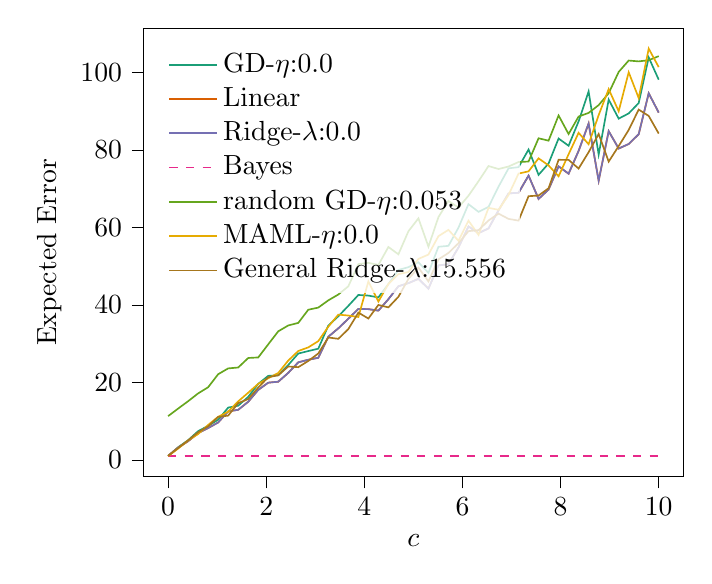 % This file was created with tikzplotlib v0.10.1.
\begin{tikzpicture}

\definecolor{chocolate217952}{RGB}{217,95,2}
\definecolor{darkcyan27158119}{RGB}{27,158,119}
\definecolor{darkgoldenrod16611829}{RGB}{166,118,29}
\definecolor{darkgray176}{RGB}{176,176,176}
\definecolor{deeppink23141138}{RGB}{231,41,138}
\definecolor{lightslategray117112179}{RGB}{117,112,179}
\definecolor{olivedrab10216630}{RGB}{102,166,30}
\definecolor{orange2301712}{RGB}{230,171,2}

\begin{axis}[
legend cell align={left},
legend style={
  fill opacity=0.8,
  draw opacity=1,
  text opacity=1,
  at={(0.03,0.97)},
  anchor=north west,
  draw=none
},
tick align=outside,
tick pos=left,
x grid style={darkgray176},
xlabel={\(\displaystyle c\)},
xmin=-0.5, xmax=10.5,
xtick style={color=black},
y grid style={darkgray176},
ylabel={Expected Error},
ymin=-4.258, ymax=111.423,
ytick style={color=black}
]
\addplot [semithick, darkcyan27158119]
table {%
0 1.0
0.204 3.3
0.408 5.126
0.612 7.46
0.816 8.83
1.02 10.412
1.224 13.534
1.429 14.026
1.633 16.307
1.837 19.666
2.041 21.722
2.245 21.882
2.449 24.543
2.653 27.485
2.857 28.122
3.061 28.735
3.265 34.681
3.469 37.092
3.673 39.782
3.878 42.593
4.082 42.433
4.286 41.962
4.49 45.401
4.694 49.053
4.898 49.771
5.102 51.039
5.306 48.301
5.51 55.026
5.714 55.275
5.918 59.956
6.122 66.026
6.327 64.041
6.531 65.315
6.735 70.552
6.939 75.266
7.143 75.577
7.347 80.121
7.551 73.594
7.755 76.521
7.959 82.961
8.163 81.097
8.367 87.393
8.571 95.128
8.776 78.807
8.98 93.011
9.184 88.094
9.388 89.44
9.592 92.116
9.796 103.884
10 98.147
};
\addlegendentry{GD-$\eta$:0.0}
\addplot [semithick, chocolate217952]
table {%
0 1.102
0.204 3.205
0.408 4.861
0.612 6.971
0.816 8.264
1.02 9.693
1.224 12.557
1.429 12.966
1.633 15.039
1.837 18.103
2.041 19.966
2.245 20.214
2.449 22.498
2.653 25.221
2.857 25.874
3.061 26.386
3.265 31.813
3.469 33.986
3.673 36.462
3.878 38.998
4.082 38.931
4.286 38.558
4.49 41.503
4.694 44.846
4.898 45.648
5.102 46.754
5.306 44.218
5.51 50.216
5.714 50.528
5.918 54.843
6.122 60.272
6.327 58.558
6.531 59.763
6.735 64.442
6.939 68.806
7.143 68.965
7.347 73.393
7.551 67.38
7.755 69.805
7.959 75.778
8.163 73.889
8.367 79.766
8.571 86.833
8.776 72.067
8.98 84.857
9.184 80.38
9.388 81.545
9.592 84.081
9.796 94.641
10 89.659
};
\addlegendentry{Linear}
\addplot [semithick, lightslategray117112179]
table {%
0 1.102
0.204 3.205
0.408 4.861
0.612 6.971
0.816 8.264
1.02 9.693
1.224 12.557
1.429 12.966
1.633 15.039
1.837 18.103
2.041 19.966
2.245 20.214
2.449 22.498
2.653 25.221
2.857 25.874
3.061 26.386
3.265 31.813
3.469 33.986
3.673 36.462
3.878 38.998
4.082 38.931
4.286 38.558
4.49 41.503
4.694 44.846
4.898 45.648
5.102 46.754
5.306 44.218
5.51 50.216
5.714 50.528
5.918 54.843
6.122 60.272
6.327 58.558
6.531 59.763
6.735 64.442
6.939 68.806
7.143 68.965
7.347 73.393
7.551 67.38
7.755 69.805
7.959 75.778
8.163 73.889
8.367 79.766
8.571 86.833
8.776 72.067
8.98 84.857
9.184 80.38
9.388 81.545
9.592 84.081
9.796 94.641
10 89.659
};
\addlegendentry{Ridge-$\lambda$:0.0}
\addplot [semithick, deeppink23141138, dashed]
table {%
0 1.0
0.204 1.0
0.408 1.0
0.612 1.0
0.816 1.0
1.02 1.0
1.224 1.0
1.429 1.0
1.633 1.0
1.837 1.0
2.041 1.0
2.245 1.0
2.449 1.0
2.653 1.0
2.857 1.0
3.061 1.0
3.265 1.0
3.469 1.0
3.673 1.0
3.878 1.0
4.082 1.0
4.286 1.0
4.49 1.0
4.694 1.0
4.898 1.0
5.102 1.0
5.306 1.0
5.51 1.0
5.714 1.0
5.918 1.0
6.122 1.0
6.327 1.0
6.531 1.0
6.735 1.0
6.939 1.0
7.143 1.0
7.347 1.0
7.551 1.0
7.755 1.0
7.959 1.0
8.163 1.0
8.367 1.0
8.571 1.0
8.776 1.0
8.98 1.0
9.184 1.0
9.388 1.0
9.592 1.0
9.796 1.0
10 1.0
};
\addlegendentry{Bayes}
\addplot [semithick, olivedrab10216630]
table {%
0 11.342
0.204 13.284
0.408 15.184
0.612 17.201
0.816 18.79
1.02 22.147
1.224 23.646
1.429 23.883
1.633 26.336
1.837 26.476
2.041 29.865
2.245 33.219
2.449 34.728
2.653 35.391
2.857 38.789
3.061 39.341
3.265 41.202
3.469 42.714
3.673 44.824
3.878 50.552
4.082 50.887
4.286 50.342
4.49 54.976
4.694 53.09
4.898 59.035
5.102 62.366
5.306 55.062
5.51 62.683
5.714 66.864
5.918 65.153
6.122 68.195
6.327 71.949
6.531 75.861
6.735 75.094
6.939 75.735
7.143 76.902
7.347 77.028
7.551 83.025
7.755 82.409
7.959 88.907
8.163 84.122
8.367 88.632
8.571 89.572
8.776 91.588
8.98 94.642
9.184 100.14
9.388 103.083
9.592 102.868
9.796 103.171
10 104.214
};
\addlegendentry{random GD-$\eta$:0.053}
\addplot [semithick, orange2301712]
table {%
0 1.01
0.204 2.964
0.408 5.051
0.612 6.711
0.816 9.07
1.02 11.161
1.224 12.472
1.429 15.157
1.633 17.378
1.837 19.67
2.041 21.108
2.245 22.474
2.449 25.677
2.653 28.138
2.857 29.072
3.061 30.685
3.265 34.409
3.469 37.524
3.673 37.287
3.878 36.915
4.082 46.099
4.286 40.897
4.49 45.436
4.694 47.967
4.898 48.518
5.102 51.892
5.306 53.022
5.51 57.765
5.714 59.394
5.918 56.582
6.122 61.763
6.327 58.107
6.531 65.075
6.735 64.573
6.939 68.391
7.143 73.921
7.347 74.491
7.551 77.852
7.755 76.016
7.959 73.218
8.163 78.901
8.367 84.439
8.571 81.485
8.776 89.005
8.98 95.725
9.184 89.995
9.388 100.066
9.592 93.405
9.796 106.165
10 101.389
};
\addlegendentry{MAML-$\eta$:0.0}
\addplot [semithick, darkgoldenrod16611829]
table {%
0 1.092
0.204 3.098
0.408 5.082
0.612 7.185
0.816 8.693
1.02 11.135
1.224 11.463
1.429 14.698
1.633 15.738
1.837 18.705
2.041 21.384
2.245 21.862
2.449 24.146
2.653 23.964
2.857 25.564
3.061 27.495
3.265 31.624
3.469 31.279
3.673 33.783
3.878 38.039
4.082 36.519
4.286 40.016
4.49 39.396
4.694 42.122
4.898 46.73
5.102 49.646
5.306 46.092
5.51 51.78
5.714 53.433
5.918 55.943
6.122 59.063
6.327 59.324
6.531 61.821
6.735 63.581
6.939 62.225
7.143 61.781
7.347 68.078
7.551 68.253
7.755 70.131
7.959 77.465
8.163 77.461
8.367 75.213
8.571 79.43
8.776 84.132
8.98 77.004
9.184 81.011
9.388 85.169
9.592 90.429
9.796 88.795
10 84.245
};
\addlegendentry{General Ridge-$\lambda$:15.556}
\end{axis}

\end{tikzpicture}
